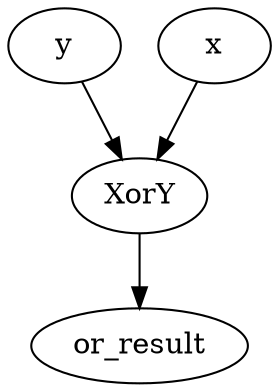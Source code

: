 strict digraph "" {
	XorY	 [complexity=2,
		importance=0.122680146072,
		rank=0.0613400730362];
	or_result	 [complexity=0,
		importance=0.0547342026735,
		rank=0.0];
	XorY -> or_result;
	y	 [complexity=5,
		importance=0.173639582281,
		rank=0.0347279164562];
	y -> XorY;
	x	 [complexity=5,
		importance=0.173639582281,
		rank=0.0347279164562];
	x -> XorY;
}
